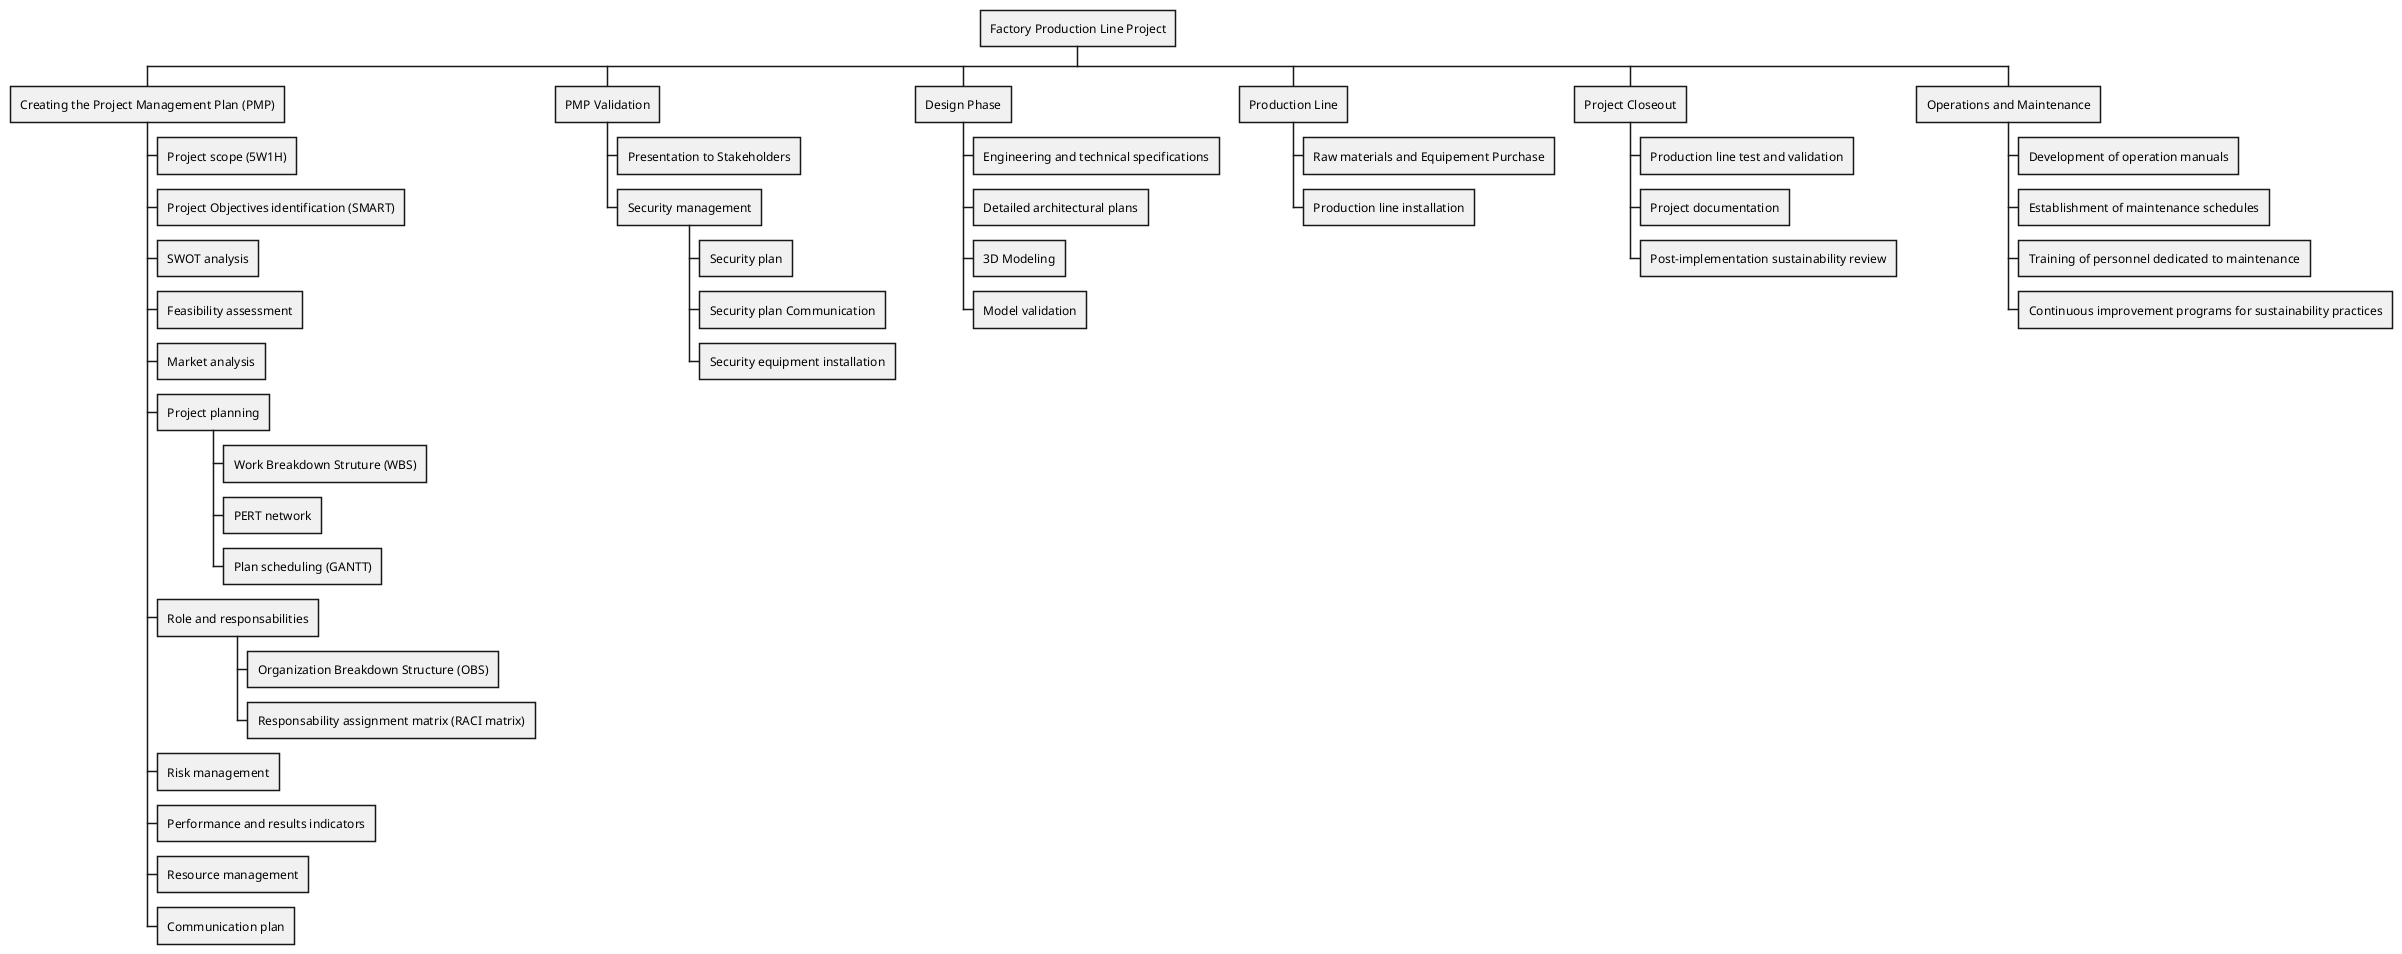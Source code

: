 @startwbs wbs
* Factory Production Line Project
** Creating the Project Management Plan (PMP)
*** Project scope (5W1H)
*** Project Objectives identification (SMART)
*** SWOT analysis
*** Feasibility assessment
*** Market analysis
*** Project planning
**** Work Breakdown Struture (WBS)
**** PERT network
**** Plan scheduling (GANTT)
*** Role and responsabilities
**** Organization Breakdown Structure (OBS)
**** Responsability assignment matrix (RACI matrix)
*** Risk management
*** Performance and results indicators
*** Resource management
*** Communication plan

** PMP Validation
*** Presentation to Stakeholders
*** Security management
**** Security plan
**** Security plan Communication
**** Security equipment installation

** Design Phase
*** Engineering and technical specifications
*** Detailed architectural plans
*** 3D Modeling
*** Model validation

** Production Line
*** Raw materials and Equipement Purchase
*** Production line installation

** Project Closeout
*** Production line test and validation
*** Project documentation
*** Post-implementation sustainability review

** Operations and Maintenance
*** Development of operation manuals
*** Establishment of maintenance schedules
*** Training of personnel dedicated to maintenance
*** Continuous improvement programs for sustainability practices
@endwbs